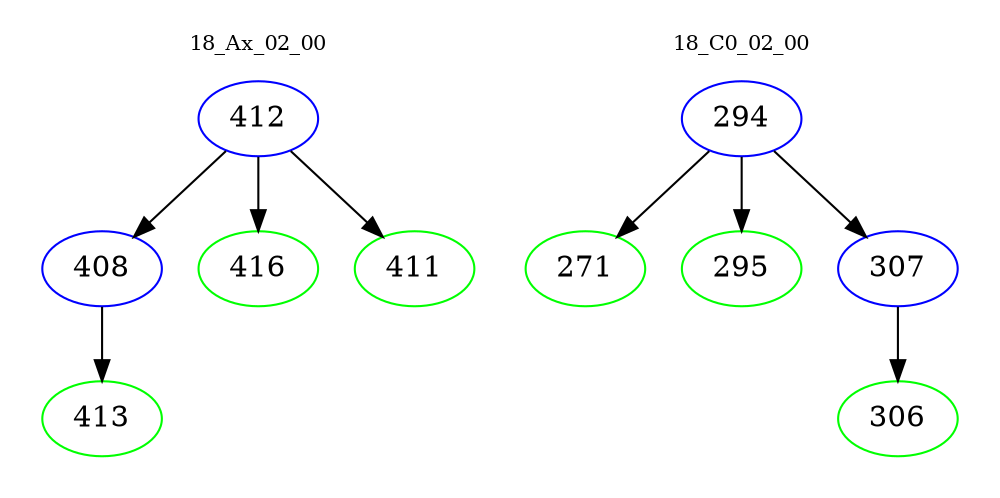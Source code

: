 digraph{
subgraph cluster_0 {
color = white
label = "18_Ax_02_00";
fontsize=10;
T0_412 [label="412", color="blue"]
T0_412 -> T0_408 [color="black"]
T0_408 [label="408", color="blue"]
T0_408 -> T0_413 [color="black"]
T0_413 [label="413", color="green"]
T0_412 -> T0_416 [color="black"]
T0_416 [label="416", color="green"]
T0_412 -> T0_411 [color="black"]
T0_411 [label="411", color="green"]
}
subgraph cluster_1 {
color = white
label = "18_C0_02_00";
fontsize=10;
T1_294 [label="294", color="blue"]
T1_294 -> T1_271 [color="black"]
T1_271 [label="271", color="green"]
T1_294 -> T1_295 [color="black"]
T1_295 [label="295", color="green"]
T1_294 -> T1_307 [color="black"]
T1_307 [label="307", color="blue"]
T1_307 -> T1_306 [color="black"]
T1_306 [label="306", color="green"]
}
}
